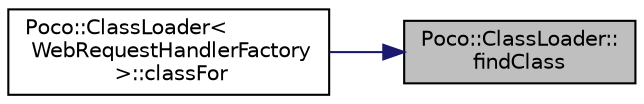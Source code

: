 digraph "Poco::ClassLoader::findClass"
{
 // LATEX_PDF_SIZE
  edge [fontname="Helvetica",fontsize="10",labelfontname="Helvetica",labelfontsize="10"];
  node [fontname="Helvetica",fontsize="10",shape=record];
  rankdir="RL";
  Node1 [label="Poco::ClassLoader::\lfindClass",height=0.2,width=0.4,color="black", fillcolor="grey75", style="filled", fontcolor="black",tooltip=" "];
  Node1 -> Node2 [dir="back",color="midnightblue",fontsize="10",style="solid",fontname="Helvetica"];
  Node2 [label="Poco::ClassLoader\<\l WebRequestHandlerFactory\l \>::classFor",height=0.2,width=0.4,color="black", fillcolor="white", style="filled",URL="$classPoco_1_1ClassLoader.html#acb8430fa63e9642fdc4983476f27ba92",tooltip=" "];
}
